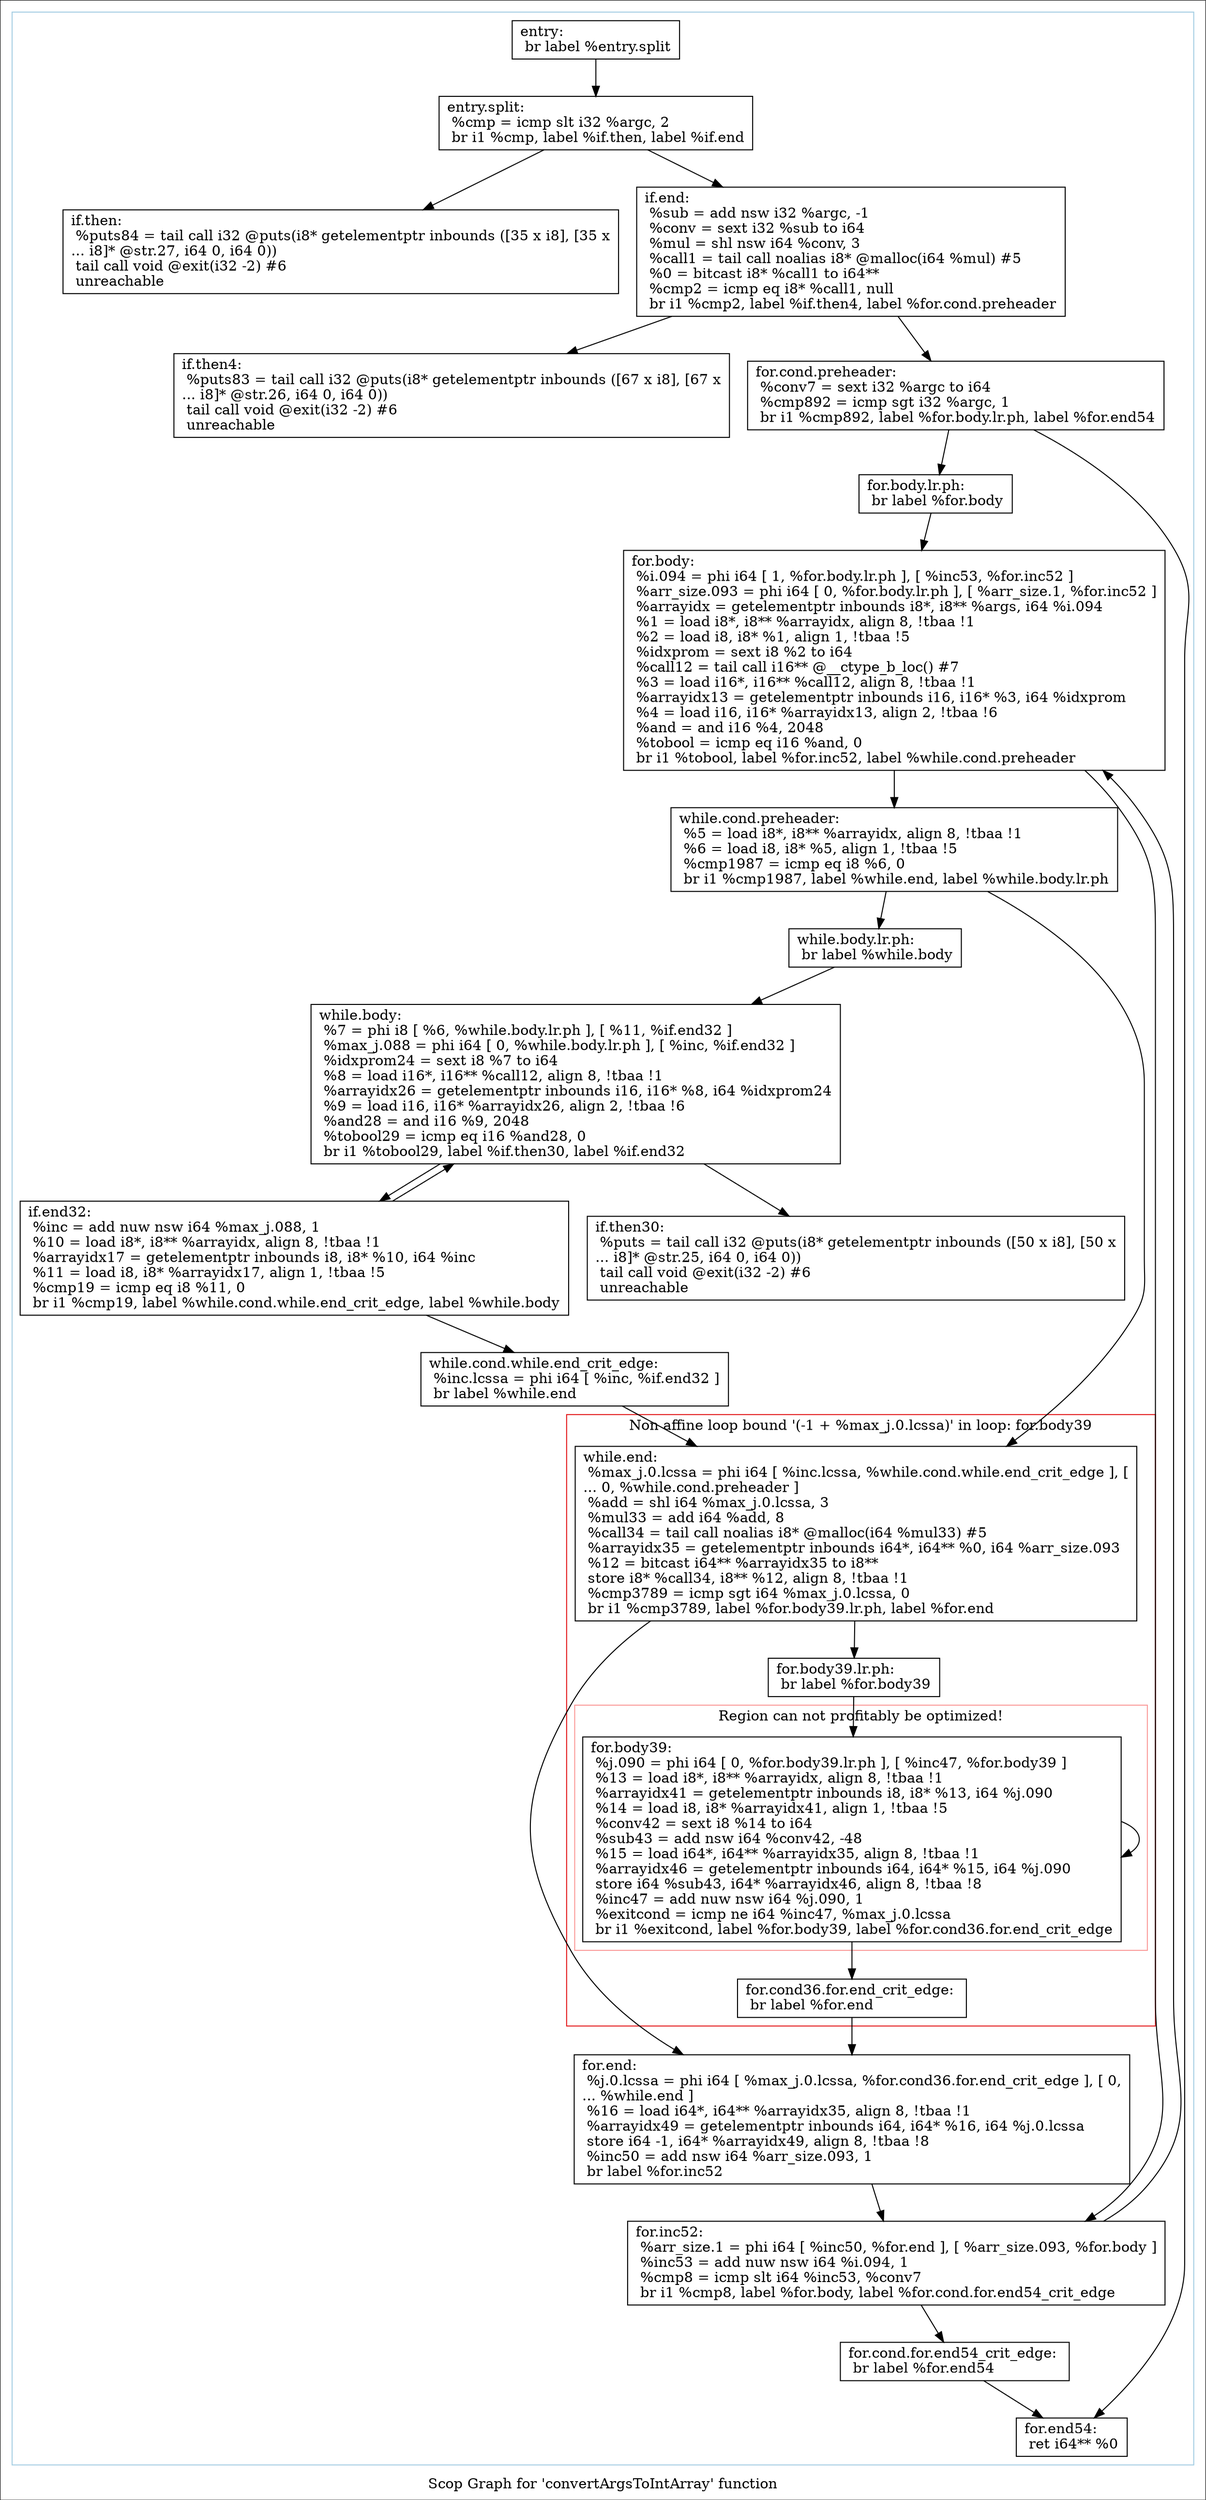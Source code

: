digraph "Scop Graph for 'convertArgsToIntArray' function" {
	label="Scop Graph for 'convertArgsToIntArray' function";

	Node0x903a1f0 [shape=record,label="{entry:\l  br label %entry.split\l}"];
	Node0x903a1f0 -> Node0x8f794d0;
	Node0x8f794d0 [shape=record,label="{entry.split:                                      \l  %cmp = icmp slt i32 %argc, 2\l  br i1 %cmp, label %if.then, label %if.end\l}"];
	Node0x8f794d0 -> Node0x8fa9fd0;
	Node0x8f794d0 -> Node0x8fa8b20;
	Node0x8fa9fd0 [shape=record,label="{if.then:                                          \l  %puts84 = tail call i32 @puts(i8* getelementptr inbounds ([35 x i8], [35 x\l... i8]* @str.27, i64 0, i64 0))\l  tail call void @exit(i32 -2) #6\l  unreachable\l}"];
	Node0x8fa8b20 [shape=record,label="{if.end:                                           \l  %sub = add nsw i32 %argc, -1\l  %conv = sext i32 %sub to i64\l  %mul = shl nsw i64 %conv, 3\l  %call1 = tail call noalias i8* @malloc(i64 %mul) #5\l  %0 = bitcast i8* %call1 to i64**\l  %cmp2 = icmp eq i8* %call1, null\l  br i1 %cmp2, label %if.then4, label %for.cond.preheader\l}"];
	Node0x8fa8b20 -> Node0x8fa0450;
	Node0x8fa8b20 -> Node0x8fa90a0;
	Node0x8fa0450 [shape=record,label="{if.then4:                                         \l  %puts83 = tail call i32 @puts(i8* getelementptr inbounds ([67 x i8], [67 x\l... i8]* @str.26, i64 0, i64 0))\l  tail call void @exit(i32 -2) #6\l  unreachable\l}"];
	Node0x8fa90a0 [shape=record,label="{for.cond.preheader:                               \l  %conv7 = sext i32 %argc to i64\l  %cmp892 = icmp sgt i32 %argc, 1\l  br i1 %cmp892, label %for.body.lr.ph, label %for.end54\l}"];
	Node0x8fa90a0 -> Node0x8f95e30;
	Node0x8fa90a0 -> Node0x8f6ca90;
	Node0x8f95e30 [shape=record,label="{for.body.lr.ph:                                   \l  br label %for.body\l}"];
	Node0x8f95e30 -> Node0x8f6cab0;
	Node0x8f6cab0 [shape=record,label="{for.body:                                         \l  %i.094 = phi i64 [ 1, %for.body.lr.ph ], [ %inc53, %for.inc52 ]\l  %arr_size.093 = phi i64 [ 0, %for.body.lr.ph ], [ %arr_size.1, %for.inc52 ]\l  %arrayidx = getelementptr inbounds i8*, i8** %args, i64 %i.094\l  %1 = load i8*, i8** %arrayidx, align 8, !tbaa !1\l  %2 = load i8, i8* %1, align 1, !tbaa !5\l  %idxprom = sext i8 %2 to i64\l  %call12 = tail call i16** @__ctype_b_loc() #7\l  %3 = load i16*, i16** %call12, align 8, !tbaa !1\l  %arrayidx13 = getelementptr inbounds i16, i16* %3, i64 %idxprom\l  %4 = load i16, i16* %arrayidx13, align 2, !tbaa !6\l  %and = and i16 %4, 2048\l  %tobool = icmp eq i16 %and, 0\l  br i1 %tobool, label %for.inc52, label %while.cond.preheader\l}"];
	Node0x8f6cab0 -> Node0x8fea450;
	Node0x8f6cab0 -> Node0x8fea4b0;
	Node0x8fea450 [shape=record,label="{for.inc52:                                        \l  %arr_size.1 = phi i64 [ %inc50, %for.end ], [ %arr_size.093, %for.body ]\l  %inc53 = add nuw nsw i64 %i.094, 1\l  %cmp8 = icmp slt i64 %inc53, %conv7\l  br i1 %cmp8, label %for.body, label %for.cond.for.end54_crit_edge\l}"];
	Node0x8fea450 -> Node0x8f6cab0;
	Node0x8fea450 -> Node0x8f69180;
	Node0x8f69180 [shape=record,label="{for.cond.for.end54_crit_edge:                     \l  br label %for.end54\l}"];
	Node0x8f69180 -> Node0x8f6ca90;
	Node0x8f6ca90 [shape=record,label="{for.end54:                                        \l  ret i64** %0\l}"];
	Node0x8fea4b0 [shape=record,label="{while.cond.preheader:                             \l  %5 = load i8*, i8** %arrayidx, align 8, !tbaa !1\l  %6 = load i8, i8* %5, align 1, !tbaa !5\l  %cmp1987 = icmp eq i8 %6, 0\l  br i1 %cmp1987, label %while.end, label %while.body.lr.ph\l}"];
	Node0x8fea4b0 -> Node0x8fc6f40;
	Node0x8fea4b0 -> Node0x8fc6fa0;
	Node0x8fc6f40 [shape=record,label="{while.end:                                        \l  %max_j.0.lcssa = phi i64 [ %inc.lcssa, %while.cond.while.end_crit_edge ], [\l... 0, %while.cond.preheader ]\l  %add = shl i64 %max_j.0.lcssa, 3\l  %mul33 = add i64 %add, 8\l  %call34 = tail call noalias i8* @malloc(i64 %mul33) #5\l  %arrayidx35 = getelementptr inbounds i64*, i64** %0, i64 %arr_size.093\l  %12 = bitcast i64** %arrayidx35 to i8**\l  store i8* %call34, i8** %12, align 8, !tbaa !1\l  %cmp3789 = icmp sgt i64 %max_j.0.lcssa, 0\l  br i1 %cmp3789, label %for.body39.lr.ph, label %for.end\l}"];
	Node0x8fc6f40 -> Node0x8fdf5f0;
	Node0x8fc6f40 -> Node0x8fdf650;
	Node0x8fdf5f0 [shape=record,label="{for.body39.lr.ph:                                 \l  br label %for.body39\l}"];
	Node0x8fdf5f0 -> Node0x8f71700;
	Node0x8f71700 [shape=record,label="{for.body39:                                       \l  %j.090 = phi i64 [ 0, %for.body39.lr.ph ], [ %inc47, %for.body39 ]\l  %13 = load i8*, i8** %arrayidx, align 8, !tbaa !1\l  %arrayidx41 = getelementptr inbounds i8, i8* %13, i64 %j.090\l  %14 = load i8, i8* %arrayidx41, align 1, !tbaa !5\l  %conv42 = sext i8 %14 to i64\l  %sub43 = add nsw i64 %conv42, -48\l  %15 = load i64*, i64** %arrayidx35, align 8, !tbaa !1\l  %arrayidx46 = getelementptr inbounds i64, i64* %15, i64 %j.090\l  store i64 %sub43, i64* %arrayidx46, align 8, !tbaa !8\l  %inc47 = add nuw nsw i64 %j.090, 1\l  %exitcond = icmp ne i64 %inc47, %max_j.0.lcssa\l  br i1 %exitcond, label %for.body39, label %for.cond36.for.end_crit_edge\l}"];
	Node0x8f71700 -> Node0x8f71700[constraint=false];
	Node0x8f71700 -> Node0x8f716d0;
	Node0x8f716d0 [shape=record,label="{for.cond36.for.end_crit_edge:                     \l  br label %for.end\l}"];
	Node0x8f716d0 -> Node0x8fdf650;
	Node0x8fdf650 [shape=record,label="{for.end:                                          \l  %j.0.lcssa = phi i64 [ %max_j.0.lcssa, %for.cond36.for.end_crit_edge ], [ 0,\l... %while.end ]\l  %16 = load i64*, i64** %arrayidx35, align 8, !tbaa !1\l  %arrayidx49 = getelementptr inbounds i64, i64* %16, i64 %j.0.lcssa\l  store i64 -1, i64* %arrayidx49, align 8, !tbaa !8\l  %inc50 = add nsw i64 %arr_size.093, 1\l  br label %for.inc52\l}"];
	Node0x8fdf650 -> Node0x8fea450;
	Node0x8fc6fa0 [shape=record,label="{while.body.lr.ph:                                 \l  br label %while.body\l}"];
	Node0x8fc6fa0 -> Node0x8f957b0;
	Node0x8f957b0 [shape=record,label="{while.body:                                       \l  %7 = phi i8 [ %6, %while.body.lr.ph ], [ %11, %if.end32 ]\l  %max_j.088 = phi i64 [ 0, %while.body.lr.ph ], [ %inc, %if.end32 ]\l  %idxprom24 = sext i8 %7 to i64\l  %8 = load i16*, i16** %call12, align 8, !tbaa !1\l  %arrayidx26 = getelementptr inbounds i16, i16* %8, i64 %idxprom24\l  %9 = load i16, i16* %arrayidx26, align 2, !tbaa !6\l  %and28 = and i16 %9, 2048\l  %tobool29 = icmp eq i16 %and28, 0\l  br i1 %tobool29, label %if.then30, label %if.end32\l}"];
	Node0x8f957b0 -> Node0x8f95740;
	Node0x8f957b0 -> Node0x8fea930;
	Node0x8f95740 [shape=record,label="{if.then30:                                        \l  %puts = tail call i32 @puts(i8* getelementptr inbounds ([50 x i8], [50 x\l... i8]* @str.25, i64 0, i64 0))\l  tail call void @exit(i32 -2) #6\l  unreachable\l}"];
	Node0x8fea930 [shape=record,label="{if.end32:                                         \l  %inc = add nuw nsw i64 %max_j.088, 1\l  %10 = load i8*, i8** %arrayidx, align 8, !tbaa !1\l  %arrayidx17 = getelementptr inbounds i8, i8* %10, i64 %inc\l  %11 = load i8, i8* %arrayidx17, align 1, !tbaa !5\l  %cmp19 = icmp eq i8 %11, 0\l  br i1 %cmp19, label %while.cond.while.end_crit_edge, label %while.body\l}"];
	Node0x8fea930 -> Node0x8fea990;
	Node0x8fea930 -> Node0x8f957b0;
	Node0x8fea990 [shape=record,label="{while.cond.while.end_crit_edge:                   \l  %inc.lcssa = phi i64 [ %inc, %if.end32 ]\l  br label %while.end\l}"];
	Node0x8fea990 -> Node0x8fc6f40;
	colorscheme = "paired12"
        subgraph cluster_0x8f9fa60 {
          label = "";
          style = solid;
          color = 1
          subgraph cluster_0x8fec900 {
            label = "Non affine loop bound '(-1 + %max_j.0.lcssa)' in loop: for.body39";
            style = solid;
            color = 6
            subgraph cluster_0x8f84640 {
              label = "Region can not profitably be optimized!";
              style = solid;
              color = 5
              Node0x8f71700;
            }
            Node0x8fc6f40;
            Node0x8fdf5f0;
            Node0x8f716d0;
          }
          Node0x903a1f0;
          Node0x8f794d0;
          Node0x8fa9fd0;
          Node0x8fa8b20;
          Node0x8fa0450;
          Node0x8fa90a0;
          Node0x8f95e30;
          Node0x8f6cab0;
          Node0x8fea450;
          Node0x8f69180;
          Node0x8f6ca90;
          Node0x8fea4b0;
          Node0x8fdf650;
          Node0x8fc6fa0;
          Node0x8f957b0;
          Node0x8f95740;
          Node0x8fea930;
          Node0x8fea990;
        }
}
